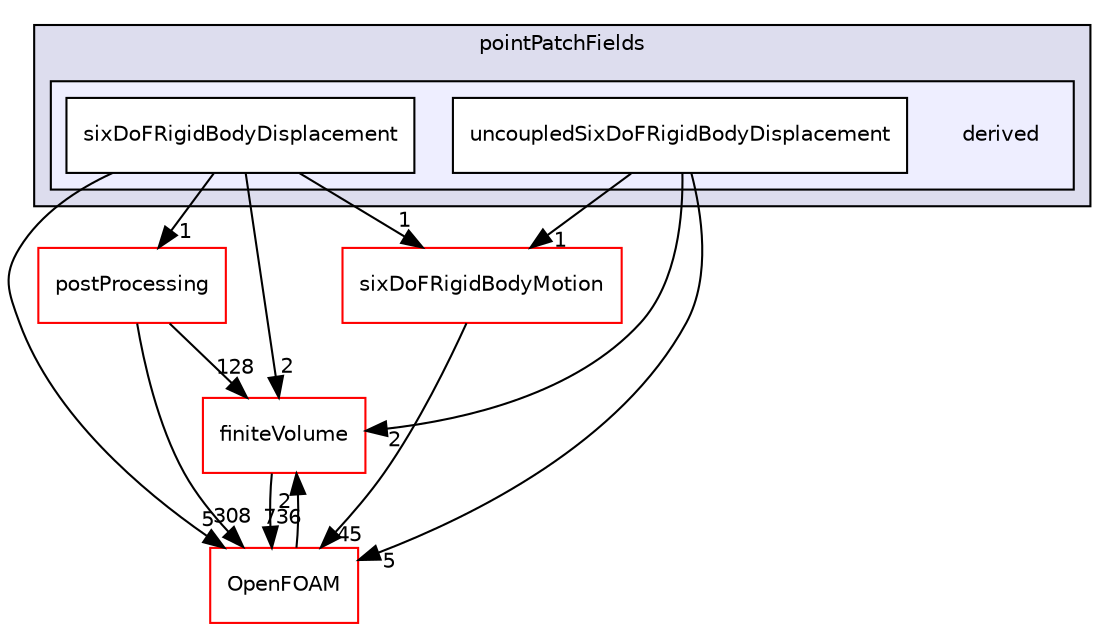 digraph "src/sixDoFRigidBodyMotion/pointPatchFields/derived" {
  bgcolor=transparent;
  compound=true
  node [ fontsize="10", fontname="Helvetica"];
  edge [ labelfontsize="10", labelfontname="Helvetica"];
  subgraph clusterdir_45ff14115ca60d41cf13147923ab1e4c {
    graph [ bgcolor="#ddddee", pencolor="black", label="pointPatchFields" fontname="Helvetica", fontsize="10", URL="dir_45ff14115ca60d41cf13147923ab1e4c.html"]
  subgraph clusterdir_25c7302ab6a406cb4a2740873c9699f8 {
    graph [ bgcolor="#eeeeff", pencolor="black", label="" URL="dir_25c7302ab6a406cb4a2740873c9699f8.html"];
    dir_25c7302ab6a406cb4a2740873c9699f8 [shape=plaintext label="derived"];
    dir_6df000cb725c8b511a32c934538160f5 [shape=box label="sixDoFRigidBodyDisplacement" color="black" fillcolor="white" style="filled" URL="dir_6df000cb725c8b511a32c934538160f5.html"];
    dir_7c3d6ccdf64e7c370d033b56af7c4bed [shape=box label="uncoupledSixDoFRigidBodyDisplacement" color="black" fillcolor="white" style="filled" URL="dir_7c3d6ccdf64e7c370d033b56af7c4bed.html"];
  }
  }
  dir_9bd15774b555cf7259a6fa18f99fe99b [shape=box label="finiteVolume" color="red" URL="dir_9bd15774b555cf7259a6fa18f99fe99b.html"];
  dir_7bf5f2e6b4a44539c2947a2841ca313c [shape=box label="sixDoFRigidBodyMotion" color="red" URL="dir_7bf5f2e6b4a44539c2947a2841ca313c.html"];
  dir_c5473ff19b20e6ec4dfe5c310b3778a8 [shape=box label="OpenFOAM" color="red" URL="dir_c5473ff19b20e6ec4dfe5c310b3778a8.html"];
  dir_a03451fb51a99aeda64b9111367b1019 [shape=box label="postProcessing" color="red" URL="dir_a03451fb51a99aeda64b9111367b1019.html"];
  dir_9bd15774b555cf7259a6fa18f99fe99b->dir_c5473ff19b20e6ec4dfe5c310b3778a8 [headlabel="736", labeldistance=1.5 headhref="dir_000894_001888.html"];
  dir_6df000cb725c8b511a32c934538160f5->dir_9bd15774b555cf7259a6fa18f99fe99b [headlabel="2", labeldistance=1.5 headhref="dir_002656_000894.html"];
  dir_6df000cb725c8b511a32c934538160f5->dir_7bf5f2e6b4a44539c2947a2841ca313c [headlabel="1", labeldistance=1.5 headhref="dir_002656_002658.html"];
  dir_6df000cb725c8b511a32c934538160f5->dir_c5473ff19b20e6ec4dfe5c310b3778a8 [headlabel="5", labeldistance=1.5 headhref="dir_002656_001888.html"];
  dir_6df000cb725c8b511a32c934538160f5->dir_a03451fb51a99aeda64b9111367b1019 [headlabel="1", labeldistance=1.5 headhref="dir_002656_000927.html"];
  dir_7bf5f2e6b4a44539c2947a2841ca313c->dir_c5473ff19b20e6ec4dfe5c310b3778a8 [headlabel="45", labeldistance=1.5 headhref="dir_002658_001888.html"];
  dir_7c3d6ccdf64e7c370d033b56af7c4bed->dir_9bd15774b555cf7259a6fa18f99fe99b [headlabel="2", labeldistance=1.5 headhref="dir_002657_000894.html"];
  dir_7c3d6ccdf64e7c370d033b56af7c4bed->dir_7bf5f2e6b4a44539c2947a2841ca313c [headlabel="1", labeldistance=1.5 headhref="dir_002657_002658.html"];
  dir_7c3d6ccdf64e7c370d033b56af7c4bed->dir_c5473ff19b20e6ec4dfe5c310b3778a8 [headlabel="5", labeldistance=1.5 headhref="dir_002657_001888.html"];
  dir_c5473ff19b20e6ec4dfe5c310b3778a8->dir_9bd15774b555cf7259a6fa18f99fe99b [headlabel="2", labeldistance=1.5 headhref="dir_001888_000894.html"];
  dir_a03451fb51a99aeda64b9111367b1019->dir_9bd15774b555cf7259a6fa18f99fe99b [headlabel="128", labeldistance=1.5 headhref="dir_000927_000894.html"];
  dir_a03451fb51a99aeda64b9111367b1019->dir_c5473ff19b20e6ec4dfe5c310b3778a8 [headlabel="308", labeldistance=1.5 headhref="dir_000927_001888.html"];
}
